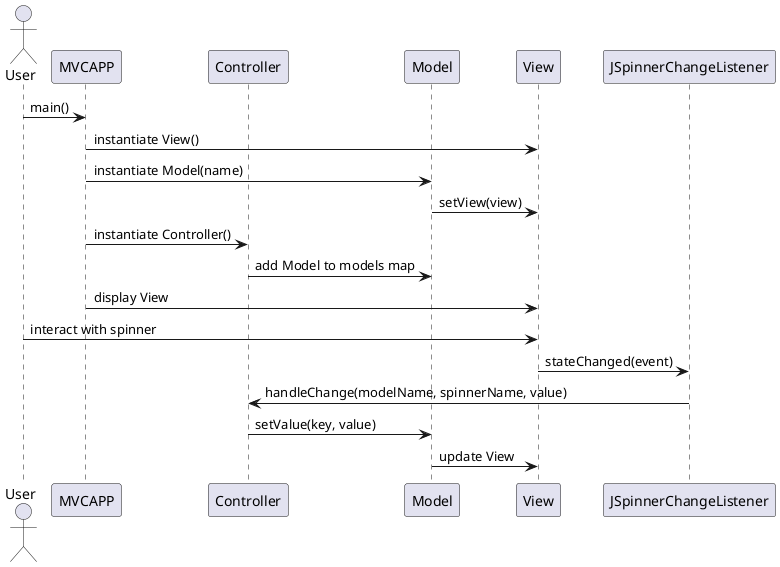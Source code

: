 @startuml MVCsequence_diagram 2

actor User

participant MVCAPP
participant Controller
participant Model
participant View
participant JSpinnerChangeListener

User -> MVCAPP: main()
MVCAPP -> View: instantiate View()
MVCAPP -> Model: instantiate Model(name)
Model -> View: setView(view)
MVCAPP -> Controller: instantiate Controller()
Controller -> Model: add Model to models map
MVCAPP -> View: display View

User -> View: interact with spinner
View -> JSpinnerChangeListener: stateChanged(event)
JSpinnerChangeListener -> Controller: handleChange(modelName, spinnerName, value)
Controller -> Model: setValue(key, value)
Model -> View: update View 

@enduml